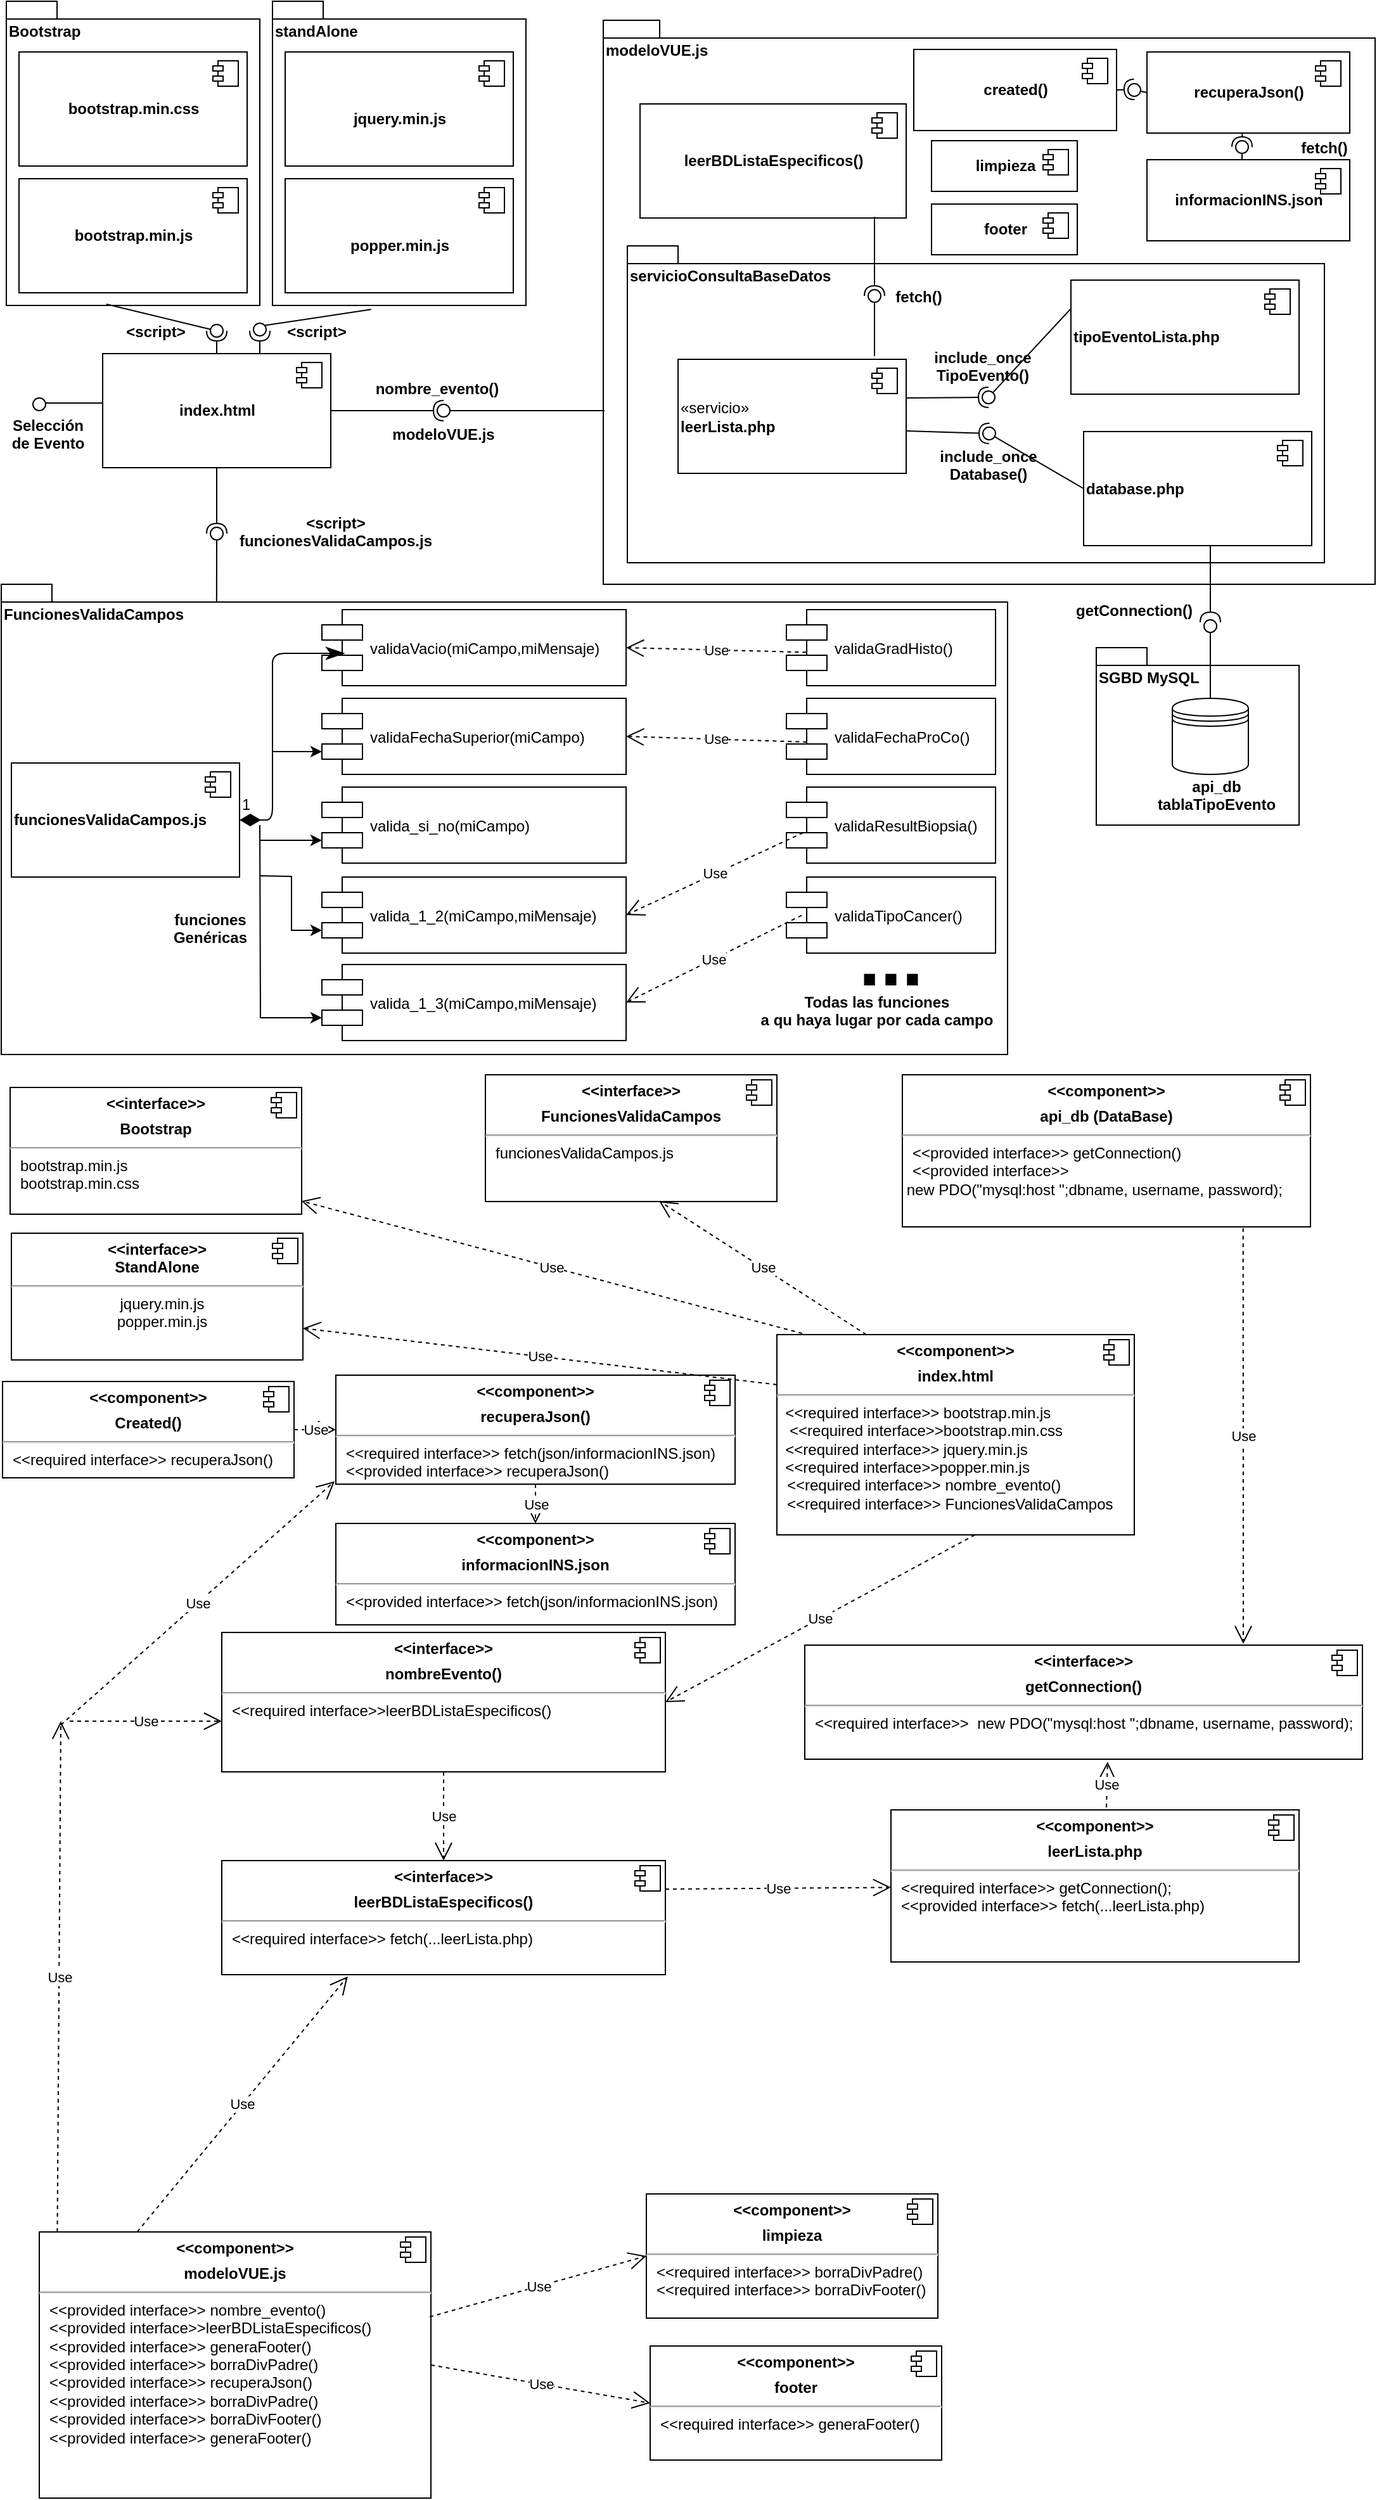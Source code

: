 <mxfile version="12.2.6" type="device" pages="1"><diagram id="mhaf858tcxB9i7KK4o-q" name="Page-1"><mxGraphModel dx="1408" dy="777" grid="1" gridSize="10" guides="1" tooltips="1" connect="1" arrows="1" fold="1" page="1" pageScale="1" pageWidth="1100" pageHeight="850" math="0" shadow="0"><root><mxCell id="0"/><mxCell id="1" parent="0"/><mxCell id="deGXOVk6ezpgi7bhGHs8-96" value="SGBD MySQL" style="shape=folder;fontStyle=1;spacingTop=10;tabWidth=40;tabHeight=14;tabPosition=left;html=1;align=left;verticalAlign=top;" parent="1" vertex="1"><mxGeometry x="870" y="520" width="160" height="140" as="geometry"/></mxCell><mxCell id="deGXOVk6ezpgi7bhGHs8-31" value="Bootstrap" style="shape=folder;fontStyle=1;spacingTop=10;tabWidth=40;tabHeight=14;tabPosition=left;html=1;align=left;verticalAlign=top;" parent="1" vertex="1"><mxGeometry x="10" y="10" width="200" height="240" as="geometry"/></mxCell><mxCell id="deGXOVk6ezpgi7bhGHs8-1" value="&lt;b&gt;index.html&lt;/b&gt;" style="html=1;" parent="1" vertex="1"><mxGeometry x="86" y="288" width="180" height="90" as="geometry"/></mxCell><mxCell id="deGXOVk6ezpgi7bhGHs8-2" value="" style="shape=component;jettyWidth=8;jettyHeight=4;" parent="deGXOVk6ezpgi7bhGHs8-1" vertex="1"><mxGeometry x="1" width="20" height="20" relative="1" as="geometry"><mxPoint x="-27" y="7" as="offset"/></mxGeometry></mxCell><mxCell id="deGXOVk6ezpgi7bhGHs8-23" value="" style="rounded=0;orthogonalLoop=1;jettySize=auto;html=1;endArrow=none;endFill=0;exitX=0;exitY=0.433;exitDx=0;exitDy=0;exitPerimeter=0;" parent="1" source="deGXOVk6ezpgi7bhGHs8-1" edge="1"><mxGeometry relative="1" as="geometry"><mxPoint x="90" y="403" as="sourcePoint"/><mxPoint x="40" y="327" as="targetPoint"/></mxGeometry></mxCell><mxCell id="deGXOVk6ezpgi7bhGHs8-25" value="" style="ellipse;whiteSpace=wrap;html=1;fontFamily=Helvetica;fontSize=12;fontColor=#000000;align=center;strokeColor=#000000;fillColor=#ffffff;points=[];aspect=fixed;resizable=0;" parent="1" vertex="1"><mxGeometry x="31" y="323" width="10" height="10" as="geometry"/></mxCell><mxCell id="deGXOVk6ezpgi7bhGHs8-26" value="Selección &#xA;de Evento" style="text;align=center;fontStyle=1;verticalAlign=middle;spacingLeft=3;spacingRight=3;strokeColor=none;rotatable=0;points=[[0,0.5],[1,0.5]];portConstraint=eastwest;" parent="1" vertex="1"><mxGeometry x="10" y="338" width="66" height="26" as="geometry"/></mxCell><mxCell id="deGXOVk6ezpgi7bhGHs8-27" value="&lt;b&gt;bootstrap.min.css&lt;/b&gt;" style="html=1;" parent="1" vertex="1"><mxGeometry x="20" y="50" width="180" height="90" as="geometry"/></mxCell><mxCell id="deGXOVk6ezpgi7bhGHs8-28" value="" style="shape=component;jettyWidth=8;jettyHeight=4;" parent="deGXOVk6ezpgi7bhGHs8-27" vertex="1"><mxGeometry x="1" width="20" height="20" relative="1" as="geometry"><mxPoint x="-27" y="7" as="offset"/></mxGeometry></mxCell><mxCell id="deGXOVk6ezpgi7bhGHs8-34" value="&lt;b&gt;bootstrap.min.js&lt;/b&gt;" style="html=1;" parent="1" vertex="1"><mxGeometry x="20" y="150" width="180" height="90" as="geometry"/></mxCell><mxCell id="deGXOVk6ezpgi7bhGHs8-35" value="" style="shape=component;jettyWidth=8;jettyHeight=4;" parent="deGXOVk6ezpgi7bhGHs8-34" vertex="1"><mxGeometry x="1" width="20" height="20" relative="1" as="geometry"><mxPoint x="-27" y="7" as="offset"/></mxGeometry></mxCell><mxCell id="deGXOVk6ezpgi7bhGHs8-43" value="" style="rounded=0;orthogonalLoop=1;jettySize=auto;html=1;endArrow=none;endFill=0;exitX=0.395;exitY=0.996;exitDx=0;exitDy=0;exitPerimeter=0;" parent="1" source="deGXOVk6ezpgi7bhGHs8-31" target="deGXOVk6ezpgi7bhGHs8-45" edge="1"><mxGeometry relative="1" as="geometry"><mxPoint y="405" as="sourcePoint"/></mxGeometry></mxCell><mxCell id="deGXOVk6ezpgi7bhGHs8-44" value="" style="rounded=0;orthogonalLoop=1;jettySize=auto;html=1;endArrow=halfCircle;endFill=0;entryX=0.5;entryY=0.5;entryDx=0;entryDy=0;endSize=6;strokeWidth=1;exitX=0.5;exitY=0;exitDx=0;exitDy=0;" parent="1" source="deGXOVk6ezpgi7bhGHs8-1" target="deGXOVk6ezpgi7bhGHs8-45" edge="1"><mxGeometry relative="1" as="geometry"><mxPoint x="40" y="405" as="sourcePoint"/></mxGeometry></mxCell><mxCell id="deGXOVk6ezpgi7bhGHs8-45" value="" style="ellipse;whiteSpace=wrap;html=1;fontFamily=Helvetica;fontSize=12;fontColor=#000000;align=center;strokeColor=#000000;fillColor=#ffffff;points=[];aspect=fixed;resizable=0;direction=south;" parent="1" vertex="1"><mxGeometry x="171" y="265" width="10" height="10" as="geometry"/></mxCell><mxCell id="deGXOVk6ezpgi7bhGHs8-47" value="&lt;script&gt;" style="text;align=center;fontStyle=1;verticalAlign=middle;spacingLeft=3;spacingRight=3;strokeColor=none;rotatable=0;points=[[0,0.5],[1,0.5]];portConstraint=eastwest;" parent="1" vertex="1"><mxGeometry x="96" y="257" width="64" height="26" as="geometry"/></mxCell><mxCell id="deGXOVk6ezpgi7bhGHs8-48" value="modeloVUE.js" style="shape=folder;fontStyle=1;spacingTop=10;tabWidth=40;tabHeight=14;tabPosition=left;html=1;align=left;verticalAlign=top;" parent="1" vertex="1"><mxGeometry x="481" y="25" width="609" height="445" as="geometry"/></mxCell><mxCell id="deGXOVk6ezpgi7bhGHs8-52" value="" style="rounded=0;orthogonalLoop=1;jettySize=auto;html=1;endArrow=none;endFill=0;" parent="1" target="deGXOVk6ezpgi7bhGHs8-54" edge="1"><mxGeometry relative="1" as="geometry"><mxPoint x="482" y="333" as="sourcePoint"/></mxGeometry></mxCell><mxCell id="deGXOVk6ezpgi7bhGHs8-53" value="" style="rounded=0;orthogonalLoop=1;jettySize=auto;html=1;endArrow=halfCircle;endFill=0;entryX=0.5;entryY=0.5;entryDx=0;entryDy=0;endSize=6;strokeWidth=1;exitX=1;exitY=0.5;exitDx=0;exitDy=0;" parent="1" source="deGXOVk6ezpgi7bhGHs8-1" target="deGXOVk6ezpgi7bhGHs8-54" edge="1"><mxGeometry relative="1" as="geometry"><mxPoint x="480" y="333" as="sourcePoint"/></mxGeometry></mxCell><mxCell id="deGXOVk6ezpgi7bhGHs8-54" value="" style="ellipse;whiteSpace=wrap;html=1;fontFamily=Helvetica;fontSize=12;fontColor=#000000;align=center;strokeColor=#000000;fillColor=#ffffff;points=[];aspect=fixed;resizable=0;" parent="1" vertex="1"><mxGeometry x="350" y="328" width="10" height="10" as="geometry"/></mxCell><mxCell id="deGXOVk6ezpgi7bhGHs8-56" value="modeloVUE.js" style="text;align=center;fontStyle=1;verticalAlign=middle;spacingLeft=3;spacingRight=3;strokeColor=none;rotatable=0;points=[[0,0.5],[1,0.5]];portConstraint=eastwest;" parent="1" vertex="1"><mxGeometry x="315" y="338" width="80" height="26" as="geometry"/></mxCell><mxCell id="deGXOVk6ezpgi7bhGHs8-57" value="&lt;b&gt;leerBDListaEspecificos()&lt;/b&gt;" style="html=1;" parent="1" vertex="1"><mxGeometry x="510" y="91" width="210" height="90" as="geometry"/></mxCell><mxCell id="deGXOVk6ezpgi7bhGHs8-58" value="" style="shape=component;jettyWidth=8;jettyHeight=4;" parent="deGXOVk6ezpgi7bhGHs8-57" vertex="1"><mxGeometry x="1" width="20" height="20" relative="1" as="geometry"><mxPoint x="-27" y="7" as="offset"/></mxGeometry></mxCell><mxCell id="deGXOVk6ezpgi7bhGHs8-63" value="" style="shape=datastore;whiteSpace=wrap;html=1;align=left;" parent="1" vertex="1"><mxGeometry x="930" y="560" width="60" height="60" as="geometry"/></mxCell><mxCell id="deGXOVk6ezpgi7bhGHs8-64" value="api_db&#xA;tablaTipoEvento&#xA;" style="text;align=center;fontStyle=1;verticalAlign=middle;spacingLeft=3;spacingRight=3;strokeColor=none;rotatable=0;points=[[0,0.5],[1,0.5]];portConstraint=eastwest;" parent="1" vertex="1"><mxGeometry x="925" y="630" width="80" height="26" as="geometry"/></mxCell><mxCell id="deGXOVk6ezpgi7bhGHs8-65" value="servicioConsultaBaseDatos" style="shape=folder;fontStyle=1;spacingTop=10;tabWidth=40;tabHeight=14;tabPosition=left;html=1;align=left;verticalAlign=top;" parent="1" vertex="1"><mxGeometry x="500" y="203" width="550" height="250" as="geometry"/></mxCell><mxCell id="deGXOVk6ezpgi7bhGHs8-61" value="«servicio»&lt;br&gt;&lt;b&gt;leerLista.php&lt;/b&gt;" style="html=1;align=left;" parent="1" vertex="1"><mxGeometry x="540" y="292.5" width="180" height="90" as="geometry"/></mxCell><mxCell id="deGXOVk6ezpgi7bhGHs8-62" value="" style="shape=component;jettyWidth=8;jettyHeight=4;" parent="deGXOVk6ezpgi7bhGHs8-61" vertex="1"><mxGeometry x="1" width="20" height="20" relative="1" as="geometry"><mxPoint x="-27" y="7" as="offset"/></mxGeometry></mxCell><mxCell id="deGXOVk6ezpgi7bhGHs8-66" value="&lt;b&gt;database.php&lt;/b&gt;" style="html=1;align=left;" parent="1" vertex="1"><mxGeometry x="860" y="349.5" width="180" height="90" as="geometry"/></mxCell><mxCell id="deGXOVk6ezpgi7bhGHs8-67" value="" style="shape=component;jettyWidth=8;jettyHeight=4;" parent="deGXOVk6ezpgi7bhGHs8-66" vertex="1"><mxGeometry x="1" width="20" height="20" relative="1" as="geometry"><mxPoint x="-27" y="7" as="offset"/></mxGeometry></mxCell><mxCell id="deGXOVk6ezpgi7bhGHs8-68" value="" style="rounded=0;orthogonalLoop=1;jettySize=auto;html=1;endArrow=none;endFill=0;exitX=0.5;exitY=0;exitDx=0;exitDy=0;" parent="1" source="deGXOVk6ezpgi7bhGHs8-63" target="deGXOVk6ezpgi7bhGHs8-70" edge="1"><mxGeometry relative="1" as="geometry"><mxPoint x="960" y="535" as="sourcePoint"/></mxGeometry></mxCell><mxCell id="deGXOVk6ezpgi7bhGHs8-69" value="" style="rounded=0;orthogonalLoop=1;jettySize=auto;html=1;endArrow=halfCircle;endFill=0;endSize=6;strokeWidth=1;entryX=0.5;entryY=0.2;entryDx=0;entryDy=0;entryPerimeter=0;" parent="1" target="deGXOVk6ezpgi7bhGHs8-70" edge="1"><mxGeometry relative="1" as="geometry"><mxPoint x="960" y="440" as="sourcePoint"/><mxPoint x="960" y="490" as="targetPoint"/></mxGeometry></mxCell><mxCell id="deGXOVk6ezpgi7bhGHs8-70" value="" style="ellipse;whiteSpace=wrap;html=1;fontFamily=Helvetica;fontSize=12;fontColor=#000000;align=center;strokeColor=#000000;fillColor=#ffffff;points=[];aspect=fixed;resizable=0;" parent="1" vertex="1"><mxGeometry x="955" y="498" width="10" height="10" as="geometry"/></mxCell><mxCell id="deGXOVk6ezpgi7bhGHs8-75" value="getConnection()" style="text;align=center;fontStyle=1;verticalAlign=middle;spacingLeft=3;spacingRight=3;strokeColor=none;rotatable=0;points=[[0,0.5],[1,0.5]];portConstraint=eastwest;" parent="1" vertex="1"><mxGeometry x="860" y="477" width="80" height="26" as="geometry"/></mxCell><mxCell id="deGXOVk6ezpgi7bhGHs8-76" value="&lt;b&gt;tipoEventoLista.php&lt;/b&gt;" style="html=1;align=left;" parent="1" vertex="1"><mxGeometry x="850" y="230" width="180" height="90" as="geometry"/></mxCell><mxCell id="deGXOVk6ezpgi7bhGHs8-77" value="" style="shape=component;jettyWidth=8;jettyHeight=4;" parent="deGXOVk6ezpgi7bhGHs8-76" vertex="1"><mxGeometry x="1" width="20" height="20" relative="1" as="geometry"><mxPoint x="-27" y="7" as="offset"/></mxGeometry></mxCell><mxCell id="deGXOVk6ezpgi7bhGHs8-78" value="" style="rounded=0;orthogonalLoop=1;jettySize=auto;html=1;endArrow=none;endFill=0;exitX=0;exitY=0.5;exitDx=0;exitDy=0;" parent="1" source="deGXOVk6ezpgi7bhGHs8-66" target="deGXOVk6ezpgi7bhGHs8-80" edge="1"><mxGeometry relative="1" as="geometry"><mxPoint x="30" y="605" as="sourcePoint"/><mxPoint x="280" y="580" as="targetPoint"/></mxGeometry></mxCell><mxCell id="deGXOVk6ezpgi7bhGHs8-79" value="" style="rounded=0;orthogonalLoop=1;jettySize=auto;html=1;endArrow=halfCircle;endFill=0;entryX=0.5;entryY=0.5;entryDx=0;entryDy=0;endSize=6;strokeWidth=1;exitX=1;exitY=0.628;exitDx=0;exitDy=0;exitPerimeter=0;" parent="1" source="deGXOVk6ezpgi7bhGHs8-61" target="deGXOVk6ezpgi7bhGHs8-80" edge="1"><mxGeometry relative="1" as="geometry"><mxPoint x="70" y="605" as="sourcePoint"/></mxGeometry></mxCell><mxCell id="deGXOVk6ezpgi7bhGHs8-80" value="" style="ellipse;whiteSpace=wrap;html=1;fontFamily=Helvetica;fontSize=12;fontColor=#000000;align=center;strokeColor=#000000;fillColor=#ffffff;points=[];aspect=fixed;resizable=0;" parent="1" vertex="1"><mxGeometry x="780.5" y="346" width="10" height="10" as="geometry"/></mxCell><mxCell id="deGXOVk6ezpgi7bhGHs8-81" value="include_once&#xA;Database()&#xA;" style="text;align=center;fontStyle=1;verticalAlign=middle;spacingLeft=3;spacingRight=3;strokeColor=none;rotatable=0;points=[[0,0.5],[1,0.5]];portConstraint=eastwest;" parent="1" vertex="1"><mxGeometry x="745" y="369.5" width="80" height="26" as="geometry"/></mxCell><mxCell id="deGXOVk6ezpgi7bhGHs8-83" value="" style="rounded=0;orthogonalLoop=1;jettySize=auto;html=1;endArrow=none;endFill=0;exitX=0;exitY=0.25;exitDx=0;exitDy=0;" parent="1" source="deGXOVk6ezpgi7bhGHs8-76" target="deGXOVk6ezpgi7bhGHs8-85" edge="1"><mxGeometry relative="1" as="geometry"><mxPoint x="30" y="605" as="sourcePoint"/></mxGeometry></mxCell><mxCell id="deGXOVk6ezpgi7bhGHs8-84" value="" style="rounded=0;orthogonalLoop=1;jettySize=auto;html=1;endArrow=halfCircle;endFill=0;entryX=0.5;entryY=0.5;entryDx=0;entryDy=0;endSize=6;strokeWidth=1;" parent="1" target="deGXOVk6ezpgi7bhGHs8-85" edge="1"><mxGeometry relative="1" as="geometry"><mxPoint x="720" y="323" as="sourcePoint"/></mxGeometry></mxCell><mxCell id="deGXOVk6ezpgi7bhGHs8-85" value="" style="ellipse;whiteSpace=wrap;html=1;fontFamily=Helvetica;fontSize=12;fontColor=#000000;align=center;strokeColor=#000000;fillColor=#ffffff;points=[];aspect=fixed;resizable=0;" parent="1" vertex="1"><mxGeometry x="780" y="317.5" width="10" height="10" as="geometry"/></mxCell><mxCell id="deGXOVk6ezpgi7bhGHs8-86" value="include_once&#xA;TipoEvento()&#xA;" style="text;align=center;fontStyle=1;verticalAlign=middle;spacingLeft=3;spacingRight=3;strokeColor=none;rotatable=0;points=[[0,0.5],[1,0.5]];portConstraint=eastwest;" parent="1" vertex="1"><mxGeometry x="740.5" y="291.5" width="80" height="26" as="geometry"/></mxCell><mxCell id="deGXOVk6ezpgi7bhGHs8-87" value="" style="rounded=0;orthogonalLoop=1;jettySize=auto;html=1;endArrow=none;endFill=0;" parent="1" target="deGXOVk6ezpgi7bhGHs8-89" edge="1"><mxGeometry relative="1" as="geometry"><mxPoint x="695" y="290" as="sourcePoint"/></mxGeometry></mxCell><mxCell id="deGXOVk6ezpgi7bhGHs8-88" value="" style="rounded=0;orthogonalLoop=1;jettySize=auto;html=1;endArrow=halfCircle;endFill=0;entryX=0.5;entryY=0.5;entryDx=0;entryDy=0;endSize=6;strokeWidth=1;" parent="1" target="deGXOVk6ezpgi7bhGHs8-89" edge="1"><mxGeometry relative="1" as="geometry"><mxPoint x="695" y="180" as="sourcePoint"/></mxGeometry></mxCell><mxCell id="deGXOVk6ezpgi7bhGHs8-89" value="" style="ellipse;whiteSpace=wrap;html=1;fontFamily=Helvetica;fontSize=12;fontColor=#000000;align=center;strokeColor=#000000;fillColor=#ffffff;points=[];aspect=fixed;resizable=0;" parent="1" vertex="1"><mxGeometry x="690" y="237.5" width="10" height="10" as="geometry"/></mxCell><mxCell id="deGXOVk6ezpgi7bhGHs8-94" value="fetch()" style="text;align=center;fontStyle=1;verticalAlign=middle;spacingLeft=3;spacingRight=3;strokeColor=none;rotatable=0;points=[[0,0.5],[1,0.5]];portConstraint=eastwest;" parent="1" vertex="1"><mxGeometry x="690" y="229.5" width="80" height="26" as="geometry"/></mxCell><mxCell id="deGXOVk6ezpgi7bhGHs8-95" value="FuncionesValidaCampos" style="shape=folder;fontStyle=1;spacingTop=10;tabWidth=40;tabHeight=14;tabPosition=left;html=1;align=left;verticalAlign=top;" parent="1" vertex="1"><mxGeometry x="6" y="470" width="794" height="371" as="geometry"/></mxCell><mxCell id="deGXOVk6ezpgi7bhGHs8-102" value="&lt;b&gt;funcionesValidaCampos.js&lt;/b&gt;" style="html=1;align=left;" parent="1" vertex="1"><mxGeometry x="14" y="611" width="180" height="90" as="geometry"/></mxCell><mxCell id="deGXOVk6ezpgi7bhGHs8-103" value="" style="shape=component;jettyWidth=8;jettyHeight=4;" parent="deGXOVk6ezpgi7bhGHs8-102" vertex="1"><mxGeometry x="1" width="20" height="20" relative="1" as="geometry"><mxPoint x="-27" y="7" as="offset"/></mxGeometry></mxCell><mxCell id="deGXOVk6ezpgi7bhGHs8-107" value="validaVacio(miCampo,miMensaje)" style="shape=component;align=left;spacingLeft=36;" parent="1" vertex="1"><mxGeometry x="259" y="490" width="240" height="60" as="geometry"/></mxCell><mxCell id="deGXOVk6ezpgi7bhGHs8-156" style="edgeStyle=orthogonalEdgeStyle;rounded=0;orthogonalLoop=1;jettySize=auto;html=1;exitX=0;exitY=0.7;exitDx=0;exitDy=0;startArrow=classic;startFill=1;endArrow=none;endFill=0;fontSize=12;" parent="1" source="deGXOVk6ezpgi7bhGHs8-108" edge="1"><mxGeometry relative="1" as="geometry"><mxPoint x="220.333" y="602" as="targetPoint"/></mxGeometry></mxCell><mxCell id="deGXOVk6ezpgi7bhGHs8-108" value="validaFechaSuperior(miCampo)" style="shape=component;align=left;spacingLeft=36;" parent="1" vertex="1"><mxGeometry x="259" y="560" width="240" height="60" as="geometry"/></mxCell><mxCell id="deGXOVk6ezpgi7bhGHs8-155" style="edgeStyle=orthogonalEdgeStyle;rounded=0;orthogonalLoop=1;jettySize=auto;html=1;exitX=0;exitY=0.7;exitDx=0;exitDy=0;startArrow=classic;startFill=1;endArrow=none;endFill=0;fontSize=12;" parent="1" source="deGXOVk6ezpgi7bhGHs8-109" edge="1"><mxGeometry relative="1" as="geometry"><mxPoint x="210" y="672" as="targetPoint"/></mxGeometry></mxCell><mxCell id="deGXOVk6ezpgi7bhGHs8-109" value="valida_si_no(miCampo)" style="shape=component;align=left;spacingLeft=36;" parent="1" vertex="1"><mxGeometry x="259" y="630" width="240" height="60" as="geometry"/></mxCell><mxCell id="deGXOVk6ezpgi7bhGHs8-154" style="edgeStyle=orthogonalEdgeStyle;rounded=0;orthogonalLoop=1;jettySize=auto;html=1;exitX=0;exitY=0.7;exitDx=0;exitDy=0;endArrow=none;endFill=0;fontSize=12;startArrow=classic;startFill=1;" parent="1" source="deGXOVk6ezpgi7bhGHs8-110" edge="1"><mxGeometry relative="1" as="geometry"><mxPoint x="210" y="700" as="targetPoint"/></mxGeometry></mxCell><mxCell id="deGXOVk6ezpgi7bhGHs8-110" value="valida_1_2(miCampo,miMensaje)" style="shape=component;align=left;spacingLeft=36;" parent="1" vertex="1"><mxGeometry x="259" y="701" width="240" height="60" as="geometry"/></mxCell><mxCell id="deGXOVk6ezpgi7bhGHs8-153" style="edgeStyle=orthogonalEdgeStyle;rounded=0;orthogonalLoop=1;jettySize=auto;html=1;exitX=0;exitY=0.7;exitDx=0;exitDy=0;endArrow=none;endFill=0;fontSize=12;startArrow=classic;startFill=1;" parent="1" source="deGXOVk6ezpgi7bhGHs8-111" edge="1"><mxGeometry relative="1" as="geometry"><mxPoint x="210" y="660" as="targetPoint"/></mxGeometry></mxCell><mxCell id="deGXOVk6ezpgi7bhGHs8-111" value="valida_1_3(miCampo,miMensaje)" style="shape=component;align=left;spacingLeft=36;" parent="1" vertex="1"><mxGeometry x="259" y="770" width="240" height="60" as="geometry"/></mxCell><mxCell id="deGXOVk6ezpgi7bhGHs8-113" value="" style="rounded=0;orthogonalLoop=1;jettySize=auto;html=1;endArrow=none;endFill=0;exitX=0.214;exitY=0.039;exitDx=0;exitDy=0;exitPerimeter=0;" parent="1" source="deGXOVk6ezpgi7bhGHs8-95" target="deGXOVk6ezpgi7bhGHs8-115" edge="1"><mxGeometry relative="1" as="geometry"><mxPoint x="176" y="482" as="sourcePoint"/></mxGeometry></mxCell><mxCell id="deGXOVk6ezpgi7bhGHs8-114" value="" style="rounded=0;orthogonalLoop=1;jettySize=auto;html=1;endArrow=halfCircle;endFill=0;entryX=0.5;entryY=0.5;entryDx=0;entryDy=0;endSize=6;strokeWidth=1;exitX=0.5;exitY=1;exitDx=0;exitDy=0;" parent="1" source="deGXOVk6ezpgi7bhGHs8-1" target="deGXOVk6ezpgi7bhGHs8-115" edge="1"><mxGeometry relative="1" as="geometry"><mxPoint x="50" y="865" as="sourcePoint"/></mxGeometry></mxCell><mxCell id="deGXOVk6ezpgi7bhGHs8-115" value="" style="ellipse;whiteSpace=wrap;html=1;fontFamily=Helvetica;fontSize=12;fontColor=#000000;align=center;strokeColor=#000000;fillColor=#ffffff;points=[];aspect=fixed;resizable=0;" parent="1" vertex="1"><mxGeometry x="171" y="425" width="10" height="10" as="geometry"/></mxCell><mxCell id="deGXOVk6ezpgi7bhGHs8-116" value="&lt;script&gt;&#xA;funcionesValidaCampos.js&#xA;" style="text;align=center;fontStyle=1;verticalAlign=middle;spacingLeft=3;spacingRight=3;strokeColor=none;rotatable=0;points=[[0,0.5],[1,0.5]];portConstraint=eastwest;" parent="1" vertex="1"><mxGeometry x="230" y="422" width="80" height="26" as="geometry"/></mxCell><mxCell id="deGXOVk6ezpgi7bhGHs8-123" value="validaTipoCancer()" style="shape=component;align=left;spacingLeft=36;" parent="1" vertex="1"><mxGeometry x="625.5" y="701" width="165" height="60" as="geometry"/></mxCell><mxCell id="deGXOVk6ezpgi7bhGHs8-124" value="validaFechaProCo()" style="shape=component;align=left;spacingLeft=36;" parent="1" vertex="1"><mxGeometry x="625.5" y="560" width="165" height="60" as="geometry"/></mxCell><mxCell id="deGXOVk6ezpgi7bhGHs8-126" value="validaResultBiopsia()" style="shape=component;align=left;spacingLeft=36;" parent="1" vertex="1"><mxGeometry x="625.5" y="630" width="165" height="60" as="geometry"/></mxCell><mxCell id="deGXOVk6ezpgi7bhGHs8-129" value="..." style="text;align=center;fontStyle=1;verticalAlign=middle;spacingLeft=3;spacingRight=3;strokeColor=none;rotatable=0;points=[[0,0.5],[1,0.5]];portConstraint=eastwest;fontSize=61;" parent="1" vertex="1"><mxGeometry x="668" y="744" width="80" height="26" as="geometry"/></mxCell><mxCell id="deGXOVk6ezpgi7bhGHs8-136" value="Use" style="endArrow=open;endSize=12;dashed=1;html=1;entryX=1;entryY=0.5;entryDx=0;entryDy=0;exitX=0.08;exitY=0.6;exitDx=0;exitDy=0;exitPerimeter=0;" parent="1" source="deGXOVk6ezpgi7bhGHs8-126" target="deGXOVk6ezpgi7bhGHs8-110" edge="1"><mxGeometry width="160" relative="1" as="geometry"><mxPoint x="641" y="750" as="sourcePoint"/><mxPoint x="510" y="742" as="targetPoint"/></mxGeometry></mxCell><mxCell id="deGXOVk6ezpgi7bhGHs8-139" value="Use" style="endArrow=open;endSize=12;dashed=1;html=1;entryX=1;entryY=0.5;entryDx=0;entryDy=0;exitX=0.073;exitY=0.503;exitDx=0;exitDy=0;exitPerimeter=0;" parent="1" source="deGXOVk6ezpgi7bhGHs8-123" target="deGXOVk6ezpgi7bhGHs8-111" edge="1"><mxGeometry width="160" relative="1" as="geometry"><mxPoint x="648.2" y="641.5" as="sourcePoint"/><mxPoint x="509" y="741" as="targetPoint"/></mxGeometry></mxCell><mxCell id="deGXOVk6ezpgi7bhGHs8-140" value="Use" style="endArrow=open;endSize=12;dashed=1;html=1;entryX=1;entryY=0.5;entryDx=0;entryDy=0;exitX=0.098;exitY=0.575;exitDx=0;exitDy=0;exitPerimeter=0;" parent="1" source="deGXOVk6ezpgi7bhGHs8-124" target="deGXOVk6ezpgi7bhGHs8-108" edge="1"><mxGeometry width="160" relative="1" as="geometry"><mxPoint x="648.2" y="641.5" as="sourcePoint"/><mxPoint x="509" y="741" as="targetPoint"/></mxGeometry></mxCell><mxCell id="deGXOVk6ezpgi7bhGHs8-141" value="validaGradHisto()" style="shape=component;align=left;spacingLeft=36;" parent="1" vertex="1"><mxGeometry x="625.5" y="490" width="165" height="60" as="geometry"/></mxCell><mxCell id="deGXOVk6ezpgi7bhGHs8-142" value="Use" style="endArrow=open;endSize=12;dashed=1;html=1;entryX=1;entryY=0.5;entryDx=0;entryDy=0;exitX=0.095;exitY=0.561;exitDx=0;exitDy=0;exitPerimeter=0;" parent="1" source="deGXOVk6ezpgi7bhGHs8-141" target="deGXOVk6ezpgi7bhGHs8-107" edge="1"><mxGeometry width="160" relative="1" as="geometry"><mxPoint x="651.67" y="604.5" as="sourcePoint"/><mxPoint x="509" y="600" as="targetPoint"/></mxGeometry></mxCell><mxCell id="deGXOVk6ezpgi7bhGHs8-146" value="1" style="endArrow=classicThin;html=1;endSize=12;startArrow=diamondThin;startSize=14;startFill=1;edgeStyle=orthogonalEdgeStyle;align=left;verticalAlign=bottom;fontSize=12;exitX=1;exitY=0.5;exitDx=0;exitDy=0;entryX=0.075;entryY=0.575;entryDx=0;entryDy=0;entryPerimeter=0;endFill=1;" parent="1" source="deGXOVk6ezpgi7bhGHs8-102" target="deGXOVk6ezpgi7bhGHs8-107" edge="1"><mxGeometry x="-1" y="3" relative="1" as="geometry"><mxPoint x="10" y="860" as="sourcePoint"/><mxPoint x="170" y="860" as="targetPoint"/><Array as="points"><mxPoint x="220" y="656"/><mxPoint x="220" y="550"/><mxPoint x="220" y="525"/></Array></mxGeometry></mxCell><mxCell id="deGXOVk6ezpgi7bhGHs8-157" value="Todas las funciones&#xA;a qu haya lugar por cada campo&#xA;" style="text;align=center;fontStyle=1;verticalAlign=middle;spacingLeft=3;spacingRight=3;strokeColor=none;rotatable=0;points=[[0,0.5],[1,0.5]];portConstraint=eastwest;" parent="1" vertex="1"><mxGeometry x="664" y="800" width="66" height="26" as="geometry"/></mxCell><mxCell id="deGXOVk6ezpgi7bhGHs8-158" value="funciones&#xA;Genéricas&#xA;" style="text;align=center;fontStyle=1;verticalAlign=middle;spacingLeft=3;spacingRight=3;strokeColor=none;rotatable=0;points=[[0,0.5],[1,0.5]];portConstraint=eastwest;" parent="1" vertex="1"><mxGeometry x="138" y="735" width="66" height="26" as="geometry"/></mxCell><mxCell id="rOZejIH6VALn7ZDr6y03-2" value="&lt;p style=&quot;margin: 0px ; margin-top: 6px ; text-align: center&quot;&gt;&lt;b&gt;&amp;lt;&amp;lt;component&amp;gt;&amp;gt;&lt;/b&gt;&lt;/p&gt;&lt;p style=&quot;margin: 0px ; margin-top: 6px ; text-align: center&quot;&gt;&lt;b&gt;index.html&lt;/b&gt;&lt;/p&gt;&lt;hr&gt;&lt;div&gt;&amp;nbsp; &amp;lt;&amp;lt;required interface&amp;gt;&amp;gt; bootstrap.min.js&lt;/div&gt;&lt;div&gt;&amp;nbsp;&amp;nbsp; &amp;lt;&amp;lt;required interface&amp;gt;&amp;gt;bootstrap.min.css&lt;br&gt;&lt;/div&gt;&lt;div&gt;&amp;nbsp; &amp;lt;&amp;lt;required interface&amp;gt;&amp;gt; jquery.min.js&lt;/div&gt;&lt;div&gt;&amp;nbsp; &amp;lt;&amp;lt;required interface&amp;gt;&amp;gt;popper.min.js&lt;br&gt;&lt;/div&gt;&lt;p style=&quot;margin: 0px ; margin-left: 8px&quot;&gt;&amp;lt;&amp;lt;required interface&amp;gt;&amp;gt; nombre_evento()&lt;/p&gt;&lt;p style=&quot;margin: 0px ; margin-left: 8px&quot;&gt;&amp;lt;&amp;lt;required interface&amp;gt;&amp;gt; FuncionesValidaCampos&lt;/p&gt;" style="align=left;overflow=fill;html=1;" parent="1" vertex="1"><mxGeometry x="618" y="1062" width="282" height="158" as="geometry"/></mxCell><mxCell id="rOZejIH6VALn7ZDr6y03-3" value="" style="shape=component;jettyWidth=8;jettyHeight=4;" parent="rOZejIH6VALn7ZDr6y03-2" vertex="1"><mxGeometry x="1" width="20" height="20" relative="1" as="geometry"><mxPoint x="-24" y="4" as="offset"/></mxGeometry></mxCell><mxCell id="rOZejIH6VALn7ZDr6y03-4" value="&lt;p style=&quot;margin: 0px ; margin-top: 6px ; text-align: center&quot;&gt;&lt;b&gt;&amp;lt;&amp;lt;interface&amp;gt;&amp;gt;&lt;/b&gt;&lt;/p&gt;&lt;p style=&quot;margin: 0px ; margin-top: 6px ; text-align: center&quot;&gt;&lt;b&gt;Bootstrap&lt;/b&gt;&lt;br&gt;&lt;/p&gt;&lt;hr&gt;&lt;p style=&quot;margin: 0px ; margin-left: 8px&quot;&gt;bootstrap.min.js&lt;br&gt;&lt;/p&gt;&lt;p style=&quot;margin: 0px ; margin-left: 8px&quot;&gt;bootstrap.min.css&lt;br&gt;&lt;/p&gt;" style="align=left;overflow=fill;html=1;" parent="1" vertex="1"><mxGeometry x="13" y="867" width="230" height="100" as="geometry"/></mxCell><mxCell id="rOZejIH6VALn7ZDr6y03-5" value="" style="shape=component;jettyWidth=8;jettyHeight=4;" parent="rOZejIH6VALn7ZDr6y03-4" vertex="1"><mxGeometry x="1" width="20" height="20" relative="1" as="geometry"><mxPoint x="-24" y="4" as="offset"/></mxGeometry></mxCell><mxCell id="rOZejIH6VALn7ZDr6y03-6" value="Use" style="endArrow=open;endSize=12;dashed=1;html=1;exitX=0.071;exitY=-0.006;exitDx=0;exitDy=0;entryX=0.999;entryY=0.896;entryDx=0;entryDy=0;entryPerimeter=0;exitPerimeter=0;" parent="1" source="rOZejIH6VALn7ZDr6y03-2" target="rOZejIH6VALn7ZDr6y03-4" edge="1"><mxGeometry width="160" relative="1" as="geometry"><mxPoint x="10" y="1197" as="sourcePoint"/><mxPoint x="550" y="950" as="targetPoint"/></mxGeometry></mxCell><mxCell id="rOZejIH6VALn7ZDr6y03-7" value="&lt;p style=&quot;margin: 0px ; margin-top: 6px ; text-align: center&quot;&gt;&lt;b&gt;&amp;lt;&amp;lt;interface&amp;gt;&amp;gt;&lt;/b&gt;&lt;/p&gt;&lt;p style=&quot;margin: 0px ; margin-top: 6px ; text-align: center&quot;&gt;&lt;b&gt;nombreEvento()&lt;/b&gt;&lt;/p&gt;&lt;hr&gt;&lt;p style=&quot;margin: 0px ; margin-left: 8px&quot;&gt;&amp;lt;&amp;lt;required interface&amp;gt;&amp;gt;leerBDListaEspecificos()&lt;br&gt;&lt;/p&gt;" style="align=left;overflow=fill;html=1;" parent="1" vertex="1"><mxGeometry x="180" y="1297" width="350" height="110" as="geometry"/></mxCell><mxCell id="rOZejIH6VALn7ZDr6y03-8" value="" style="shape=component;jettyWidth=8;jettyHeight=4;" parent="rOZejIH6VALn7ZDr6y03-7" vertex="1"><mxGeometry x="1" width="20" height="20" relative="1" as="geometry"><mxPoint x="-24" y="4" as="offset"/></mxGeometry></mxCell><mxCell id="rOZejIH6VALn7ZDr6y03-9" value="&lt;p style=&quot;margin: 0px ; margin-top: 6px ; text-align: center&quot;&gt;&lt;b&gt;&amp;lt;&amp;lt;component&amp;gt;&amp;gt;&lt;/b&gt;&lt;/p&gt;&lt;p style=&quot;margin: 0px ; margin-top: 6px ; text-align: center&quot;&gt;&lt;b&gt;recuperaJson()&lt;/b&gt;&lt;/p&gt;&lt;hr&gt;&lt;p style=&quot;margin: 0px ; margin-left: 8px&quot;&gt;&amp;lt;&amp;lt;required interface&amp;gt;&amp;gt; fetch(json/informacionINS.json)&lt;/p&gt;&lt;p style=&quot;margin: 0px ; margin-left: 8px&quot;&gt;&amp;lt;&amp;lt;provided interface&amp;gt;&amp;gt; recuperaJson()&lt;br&gt;&lt;/p&gt;" style="align=left;overflow=fill;html=1;" parent="1" vertex="1"><mxGeometry x="270" y="1094" width="315" height="86" as="geometry"/></mxCell><mxCell id="rOZejIH6VALn7ZDr6y03-10" value="" style="shape=component;jettyWidth=8;jettyHeight=4;" parent="rOZejIH6VALn7ZDr6y03-9" vertex="1"><mxGeometry x="1" width="20" height="20" relative="1" as="geometry"><mxPoint x="-24" y="4" as="offset"/></mxGeometry></mxCell><mxCell id="rOZejIH6VALn7ZDr6y03-11" value="Use" style="endArrow=open;endSize=12;dashed=1;html=1;exitX=0.554;exitY=1;exitDx=0;exitDy=0;exitPerimeter=0;entryX=1;entryY=0.5;entryDx=0;entryDy=0;" parent="1" source="rOZejIH6VALn7ZDr6y03-2" target="rOZejIH6VALn7ZDr6y03-7" edge="1"><mxGeometry width="160" relative="1" as="geometry"><mxPoint x="10" y="1417" as="sourcePoint"/><mxPoint x="170" y="1417" as="targetPoint"/></mxGeometry></mxCell><mxCell id="rOZejIH6VALn7ZDr6y03-14" value="&lt;p style=&quot;margin: 0px ; margin-top: 6px ; text-align: center&quot;&gt;&lt;b&gt;&amp;lt;&amp;lt;interface&amp;gt;&amp;gt;&lt;/b&gt;&lt;/p&gt;&lt;p style=&quot;margin: 0px ; margin-top: 6px ; text-align: center&quot;&gt;&lt;b&gt;leerBDListaEspecificos()&lt;/b&gt;&lt;/p&gt;&lt;hr&gt;&lt;p style=&quot;margin: 0px ; margin-left: 8px&quot;&gt;&amp;lt;&amp;lt;required interface&amp;gt;&amp;gt; fetch(...leerLista.php)&lt;/p&gt;&lt;p style=&quot;margin: 0px ; margin-left: 8px&quot;&gt;&lt;br&gt;&lt;/p&gt;" style="align=left;overflow=fill;html=1;" parent="1" vertex="1"><mxGeometry x="180" y="1477" width="350" height="90" as="geometry"/></mxCell><mxCell id="rOZejIH6VALn7ZDr6y03-15" value="" style="shape=component;jettyWidth=8;jettyHeight=4;" parent="rOZejIH6VALn7ZDr6y03-14" vertex="1"><mxGeometry x="1" width="20" height="20" relative="1" as="geometry"><mxPoint x="-24" y="4" as="offset"/></mxGeometry></mxCell><mxCell id="rOZejIH6VALn7ZDr6y03-16" value="Use" style="endArrow=open;endSize=12;dashed=1;html=1;exitX=0.5;exitY=1;exitDx=0;exitDy=0;entryX=0.5;entryY=0;entryDx=0;entryDy=0;" parent="1" source="rOZejIH6VALn7ZDr6y03-7" target="rOZejIH6VALn7ZDr6y03-14" edge="1"><mxGeometry width="160" relative="1" as="geometry"><mxPoint x="110" y="1587" as="sourcePoint"/><mxPoint x="270" y="1587" as="targetPoint"/></mxGeometry></mxCell><mxCell id="rOZejIH6VALn7ZDr6y03-17" value="&lt;p style=&quot;margin: 0px ; margin-top: 6px ; text-align: center&quot;&gt;&lt;b&gt;&amp;lt;&amp;lt;component&amp;gt;&amp;gt;&lt;/b&gt;&lt;/p&gt;&lt;p style=&quot;margin: 0px ; margin-top: 6px ; text-align: center&quot;&gt;&lt;b&gt;leerLista.php&lt;/b&gt;&lt;/p&gt;&lt;hr&gt;&lt;p style=&quot;margin: 0px ; margin-left: 8px&quot;&gt;&amp;lt;&amp;lt;required interface&amp;gt;&amp;gt; getConnection();&lt;/p&gt;&lt;p style=&quot;margin: 0px ; margin-left: 8px&quot;&gt;&amp;lt;&amp;lt;provided interface&amp;gt;&amp;gt; fetch(...leerLista.php)&lt;/p&gt;" style="align=left;overflow=fill;html=1;" parent="1" vertex="1"><mxGeometry x="708" y="1437" width="322" height="120" as="geometry"/></mxCell><mxCell id="rOZejIH6VALn7ZDr6y03-18" value="" style="shape=component;jettyWidth=8;jettyHeight=4;" parent="rOZejIH6VALn7ZDr6y03-17" vertex="1"><mxGeometry x="1" width="20" height="20" relative="1" as="geometry"><mxPoint x="-24" y="4" as="offset"/></mxGeometry></mxCell><mxCell id="rOZejIH6VALn7ZDr6y03-19" value="Use" style="endArrow=open;endSize=12;dashed=1;html=1;exitX=1;exitY=0.25;exitDx=0;exitDy=0;" parent="1" source="rOZejIH6VALn7ZDr6y03-14" target="rOZejIH6VALn7ZDr6y03-17" edge="1"><mxGeometry width="160" relative="1" as="geometry"><mxPoint x="110" y="1587" as="sourcePoint"/><mxPoint x="270" y="1587" as="targetPoint"/></mxGeometry></mxCell><mxCell id="rOZejIH6VALn7ZDr6y03-20" value="&lt;p style=&quot;margin: 0px ; margin-top: 6px ; text-align: center&quot;&gt;&lt;b&gt;&amp;lt;&amp;lt;interface&amp;gt;&amp;gt;&lt;/b&gt;&lt;/p&gt;&lt;p style=&quot;margin: 0px ; margin-top: 6px ; text-align: center&quot;&gt;&lt;b&gt;getConnection()&lt;/b&gt;&lt;/p&gt;&lt;hr&gt;&lt;p style=&quot;margin: 0px ; margin-left: 8px&quot;&gt;&amp;lt;&amp;lt;required interface&amp;gt;&amp;gt;&amp;nbsp;&amp;nbsp;new PDO(&quot;mysql:host &quot;;dbname, username, password);&lt;/p&gt;" style="align=left;overflow=fill;html=1;" parent="1" vertex="1"><mxGeometry x="640" y="1307" width="440" height="90" as="geometry"/></mxCell><mxCell id="rOZejIH6VALn7ZDr6y03-21" value="" style="shape=component;jettyWidth=8;jettyHeight=4;" parent="rOZejIH6VALn7ZDr6y03-20" vertex="1"><mxGeometry x="1" width="20" height="20" relative="1" as="geometry"><mxPoint x="-24" y="4" as="offset"/></mxGeometry></mxCell><mxCell id="rOZejIH6VALn7ZDr6y03-22" value="Use" style="endArrow=open;endSize=12;dashed=1;html=1;entryX=0.543;entryY=1.022;entryDx=0;entryDy=0;entryPerimeter=0;exitX=0.528;exitY=-0.017;exitDx=0;exitDy=0;exitPerimeter=0;" parent="1" source="rOZejIH6VALn7ZDr6y03-17" target="rOZejIH6VALn7ZDr6y03-20" edge="1"><mxGeometry width="160" relative="1" as="geometry"><mxPoint x="110" y="1587" as="sourcePoint"/><mxPoint x="270" y="1587" as="targetPoint"/></mxGeometry></mxCell><mxCell id="rOZejIH6VALn7ZDr6y03-23" value="&lt;p style=&quot;margin: 0px ; margin-top: 6px ; text-align: center&quot;&gt;&lt;b&gt;&amp;lt;&amp;lt;component&amp;gt;&amp;gt;&lt;/b&gt;&lt;/p&gt;&lt;p style=&quot;margin: 0px ; margin-top: 6px ; text-align: center&quot;&gt;&lt;b&gt;modeloVUE.js&lt;/b&gt;&lt;/p&gt;&lt;hr&gt;&lt;p style=&quot;margin: 0px ; margin-left: 8px&quot;&gt;&lt;span&gt;&amp;lt;&amp;lt;provided interface&amp;gt;&amp;gt; nombre_evento()&lt;/span&gt;&lt;br&gt;&lt;/p&gt;&lt;p style=&quot;margin: 0px ; margin-left: 8px&quot;&gt;&amp;lt;&amp;lt;provided interface&amp;gt;&amp;gt;leerBDListaEspecificos()&lt;span&gt;&lt;br&gt;&lt;/span&gt;&lt;/p&gt;&lt;p style=&quot;margin: 0px ; margin-left: 8px&quot;&gt;&amp;lt;&amp;lt;provided interface&amp;gt;&amp;gt; generaFooter()&lt;/p&gt;&lt;p style=&quot;margin: 0px ; margin-left: 8px&quot;&gt;&amp;lt;&amp;lt;provided interface&amp;gt;&amp;gt; borraDivPadre()&lt;/p&gt;&lt;p style=&quot;margin: 0px ; margin-left: 8px&quot;&gt;&amp;lt;&amp;lt;provided interface&amp;gt;&amp;gt; recuperaJson()&lt;/p&gt;&lt;p style=&quot;margin: 0px ; margin-left: 8px&quot;&gt;&amp;lt;&amp;lt;provided interface&amp;gt;&amp;gt; borraDivPadre()&lt;/p&gt;&lt;p style=&quot;margin: 0px ; margin-left: 8px&quot;&gt;&amp;lt;&amp;lt;provided interface&amp;gt;&amp;gt; borraDivFooter()&lt;/p&gt;&lt;p style=&quot;margin: 0px ; margin-left: 8px&quot;&gt;&amp;lt;&amp;lt;provided interface&amp;gt;&amp;gt; generaFooter()&lt;/p&gt;" style="align=left;overflow=fill;html=1;" parent="1" vertex="1"><mxGeometry x="36" y="1770" width="309" height="210" as="geometry"/></mxCell><mxCell id="rOZejIH6VALn7ZDr6y03-24" value="" style="shape=component;jettyWidth=8;jettyHeight=4;" parent="rOZejIH6VALn7ZDr6y03-23" vertex="1"><mxGeometry x="1" width="20" height="20" relative="1" as="geometry"><mxPoint x="-24" y="4" as="offset"/></mxGeometry></mxCell><mxCell id="rOZejIH6VALn7ZDr6y03-25" value="Use" style="endArrow=open;endSize=12;dashed=1;html=1;exitX=0.046;exitY=0;exitDx=0;exitDy=0;exitPerimeter=0;" parent="1" source="rOZejIH6VALn7ZDr6y03-23" edge="1"><mxGeometry width="160" relative="1" as="geometry"><mxPoint x="80" y="1447" as="sourcePoint"/><mxPoint x="53" y="1367" as="targetPoint"/></mxGeometry></mxCell><mxCell id="rOZejIH6VALn7ZDr6y03-29" value="Use" style="endArrow=open;endSize=12;dashed=1;html=1;" parent="1" edge="1"><mxGeometry width="160" relative="1" as="geometry"><mxPoint x="60" y="1367" as="sourcePoint"/><mxPoint x="180" y="1367" as="targetPoint"/></mxGeometry></mxCell><mxCell id="rOZejIH6VALn7ZDr6y03-30" value="&lt;p style=&quot;margin: 0px ; margin-top: 6px ; text-align: center&quot;&gt;&lt;b&gt;&amp;lt;&amp;lt;component&amp;gt;&amp;gt;&lt;/b&gt;&lt;/p&gt;&lt;p style=&quot;margin: 0px ; margin-top: 6px ; text-align: center&quot;&gt;&lt;b&gt;api_db (DataBase)&lt;/b&gt;&lt;br&gt;&lt;/p&gt;&lt;hr&gt;&lt;p style=&quot;margin: 0px ; margin-left: 8px&quot;&gt;&lt;span&gt;&amp;lt;&amp;lt;provided interface&amp;gt;&amp;gt; getConnection()&lt;/span&gt;&lt;br&gt;&lt;/p&gt;&lt;p style=&quot;margin: 0px ; margin-left: 8px&quot;&gt;&lt;span&gt;&amp;lt;&amp;lt;provided interface&amp;gt;&amp;gt;&amp;nbsp;&lt;/span&gt;&lt;/p&gt;&amp;nbsp;new PDO(&quot;mysql:host &quot;;dbname, username, password);" style="align=left;overflow=fill;html=1;" parent="1" vertex="1"><mxGeometry x="717" y="857" width="322" height="120" as="geometry"/></mxCell><mxCell id="rOZejIH6VALn7ZDr6y03-31" value="" style="shape=component;jettyWidth=8;jettyHeight=4;" parent="rOZejIH6VALn7ZDr6y03-30" vertex="1"><mxGeometry x="1" width="20" height="20" relative="1" as="geometry"><mxPoint x="-24" y="4" as="offset"/></mxGeometry></mxCell><mxCell id="rOZejIH6VALn7ZDr6y03-32" value="Use" style="endArrow=open;endSize=12;dashed=1;html=1;exitX=0.835;exitY=1.008;exitDx=0;exitDy=0;exitPerimeter=0;" parent="1" source="rOZejIH6VALn7ZDr6y03-30" edge="1"><mxGeometry width="160" relative="1" as="geometry"><mxPoint x="960" y="1197" as="sourcePoint"/><mxPoint x="986" y="1306" as="targetPoint"/></mxGeometry></mxCell><mxCell id="deGXOVk6ezpgi7bhGHs8-29" value="&lt;b&gt;jquery.min.js&lt;/b&gt;" style="html=1;" parent="1" vertex="1"><mxGeometry x="230" y="50" width="190" height="200" as="geometry"/></mxCell><mxCell id="deGXOVk6ezpgi7bhGHs8-30" value="" style="shape=component;jettyWidth=8;jettyHeight=4;" parent="deGXOVk6ezpgi7bhGHs8-29" vertex="1"><mxGeometry x="1" width="20" height="20" relative="1" as="geometry"><mxPoint x="-27" y="7" as="offset"/></mxGeometry></mxCell><mxCell id="vLeAPw01phtELLMgCVfS-1" value="standAlone" style="shape=folder;fontStyle=1;spacingTop=10;tabWidth=40;tabHeight=14;tabPosition=left;html=1;align=left;verticalAlign=top;" vertex="1" parent="deGXOVk6ezpgi7bhGHs8-29"><mxGeometry x="-10" y="-40" width="200" height="240" as="geometry"/></mxCell><mxCell id="vLeAPw01phtELLMgCVfS-2" value="&lt;br&gt;&lt;b&gt;jquery.min.js&lt;/b&gt;" style="html=1;" vertex="1" parent="deGXOVk6ezpgi7bhGHs8-29"><mxGeometry width="180" height="90" as="geometry"/></mxCell><mxCell id="vLeAPw01phtELLMgCVfS-3" value="" style="shape=component;jettyWidth=8;jettyHeight=4;" vertex="1" parent="vLeAPw01phtELLMgCVfS-2"><mxGeometry x="1" width="20" height="20" relative="1" as="geometry"><mxPoint x="-27" y="7" as="offset"/></mxGeometry></mxCell><mxCell id="deGXOVk6ezpgi7bhGHs8-32" value="&lt;br&gt;&lt;b&gt;popper.min.js&lt;/b&gt;" style="html=1;" parent="1" vertex="1"><mxGeometry x="230" y="150" width="180" height="90" as="geometry"/></mxCell><mxCell id="deGXOVk6ezpgi7bhGHs8-33" value="" style="shape=component;jettyWidth=8;jettyHeight=4;" parent="deGXOVk6ezpgi7bhGHs8-32" vertex="1"><mxGeometry x="1" width="20" height="20" relative="1" as="geometry"><mxPoint x="-27" y="7" as="offset"/></mxGeometry></mxCell><mxCell id="vLeAPw01phtELLMgCVfS-5" value="" style="rounded=0;orthogonalLoop=1;jettySize=auto;html=1;endArrow=none;endFill=0;exitX=0.389;exitY=1.013;exitDx=0;exitDy=0;exitPerimeter=0;entryX=0.18;entryY=0.12;entryDx=0;entryDy=0;entryPerimeter=0;" edge="1" parent="1" source="vLeAPw01phtELLMgCVfS-1" target="vLeAPw01phtELLMgCVfS-26"><mxGeometry relative="1" as="geometry"><mxPoint x="99" y="259.04" as="sourcePoint"/><mxPoint x="280" y="270" as="targetPoint"/></mxGeometry></mxCell><mxCell id="vLeAPw01phtELLMgCVfS-6" value="&lt;script&gt;" style="text;align=center;fontStyle=1;verticalAlign=middle;spacingLeft=3;spacingRight=3;strokeColor=none;rotatable=0;points=[[0,0.5],[1,0.5]];portConstraint=eastwest;" vertex="1" parent="1"><mxGeometry x="215" y="257" width="80" height="26" as="geometry"/></mxCell><mxCell id="vLeAPw01phtELLMgCVfS-7" value="&lt;b&gt;recuperaJson()&lt;/b&gt;" style="html=1;" vertex="1" parent="1"><mxGeometry x="910" y="50" width="160" height="64" as="geometry"/></mxCell><mxCell id="vLeAPw01phtELLMgCVfS-8" value="" style="shape=component;jettyWidth=8;jettyHeight=4;" vertex="1" parent="vLeAPw01phtELLMgCVfS-7"><mxGeometry x="1" width="20" height="20" relative="1" as="geometry"><mxPoint x="-27" y="7" as="offset"/></mxGeometry></mxCell><mxCell id="vLeAPw01phtELLMgCVfS-11" value="&lt;b&gt;informacionINS.json&lt;/b&gt;" style="html=1;" vertex="1" parent="1"><mxGeometry x="910" y="135" width="160" height="64" as="geometry"/></mxCell><mxCell id="vLeAPw01phtELLMgCVfS-12" value="" style="shape=component;jettyWidth=8;jettyHeight=4;" vertex="1" parent="vLeAPw01phtELLMgCVfS-11"><mxGeometry x="1" width="20" height="20" relative="1" as="geometry"><mxPoint x="-27" y="7" as="offset"/></mxGeometry></mxCell><mxCell id="vLeAPw01phtELLMgCVfS-13" value="" style="rounded=0;orthogonalLoop=1;jettySize=auto;html=1;endArrow=none;endFill=0;entryX=1;entryY=0.85;entryDx=0;entryDy=0;entryPerimeter=0;exitX=0.5;exitY=0;exitDx=0;exitDy=0;" edge="1" parent="1"><mxGeometry relative="1" as="geometry"><mxPoint x="985" y="135" as="sourcePoint"/><mxPoint x="985" y="128.5" as="targetPoint"/></mxGeometry></mxCell><mxCell id="vLeAPw01phtELLMgCVfS-16" value="" style="ellipse;whiteSpace=wrap;html=1;fontFamily=Helvetica;fontSize=12;fontColor=#000000;align=center;strokeColor=#000000;fillColor=#ffffff;points=[];aspect=fixed;resizable=0;" vertex="1" parent="1"><mxGeometry x="980" y="120" width="10" height="10" as="geometry"/></mxCell><mxCell id="vLeAPw01phtELLMgCVfS-17" value="" style="rounded=0;orthogonalLoop=1;jettySize=auto;html=1;endArrow=halfCircle;endFill=0;entryX=0.5;entryY=0.5;entryDx=0;entryDy=0;endSize=6;strokeWidth=1;exitX=0.47;exitY=0.99;exitDx=0;exitDy=0;exitPerimeter=0;" edge="1" parent="1" source="vLeAPw01phtELLMgCVfS-7" target="vLeAPw01phtELLMgCVfS-16"><mxGeometry relative="1" as="geometry"><mxPoint x="900" y="110" as="sourcePoint"/><mxPoint x="900" y="125.5" as="targetPoint"/></mxGeometry></mxCell><mxCell id="vLeAPw01phtELLMgCVfS-18" value="fetch()" style="text;align=center;fontStyle=1;verticalAlign=middle;spacingLeft=3;spacingRight=3;strokeColor=none;rotatable=0;points=[[0,0.5],[1,0.5]];portConstraint=eastwest;" vertex="1" parent="1"><mxGeometry x="1020" y="112" width="60" height="26" as="geometry"/></mxCell><mxCell id="vLeAPw01phtELLMgCVfS-19" value="" style="rounded=0;orthogonalLoop=1;jettySize=auto;html=1;endArrow=halfCircle;endFill=0;entryX=0.5;entryY=0.5;entryDx=0;entryDy=0;endSize=6;strokeWidth=1;exitX=1;exitY=0.5;exitDx=0;exitDy=0;" edge="1" parent="1" source="vLeAPw01phtELLMgCVfS-22"><mxGeometry relative="1" as="geometry"><mxPoint x="887" y="80" as="sourcePoint"/><mxPoint x="900" y="79.5" as="targetPoint"/></mxGeometry></mxCell><mxCell id="vLeAPw01phtELLMgCVfS-20" value="" style="ellipse;whiteSpace=wrap;html=1;fontFamily=Helvetica;fontSize=12;fontColor=#000000;align=center;strokeColor=#000000;fillColor=#ffffff;points=[];aspect=fixed;resizable=0;" vertex="1" parent="1"><mxGeometry x="895" y="75" width="10" height="10" as="geometry"/></mxCell><mxCell id="vLeAPw01phtELLMgCVfS-22" value="&lt;b&gt;created()&lt;/b&gt;" style="html=1;" vertex="1" parent="1"><mxGeometry x="726" y="48" width="160" height="64" as="geometry"/></mxCell><mxCell id="vLeAPw01phtELLMgCVfS-23" value="" style="shape=component;jettyWidth=8;jettyHeight=4;" vertex="1" parent="vLeAPw01phtELLMgCVfS-22"><mxGeometry x="1" width="20" height="20" relative="1" as="geometry"><mxPoint x="-27" y="7" as="offset"/></mxGeometry></mxCell><mxCell id="vLeAPw01phtELLMgCVfS-24" value="" style="rounded=0;orthogonalLoop=1;jettySize=auto;html=1;endArrow=none;endFill=0;exitX=0;exitY=0.5;exitDx=0;exitDy=0;" edge="1" parent="1" source="vLeAPw01phtELLMgCVfS-7" target="vLeAPw01phtELLMgCVfS-20"><mxGeometry relative="1" as="geometry"><mxPoint x="972" y="143.5" as="sourcePoint"/><mxPoint x="850" y="143.5" as="targetPoint"/></mxGeometry></mxCell><mxCell id="vLeAPw01phtELLMgCVfS-25" value="" style="rounded=0;orthogonalLoop=1;jettySize=auto;html=1;endArrow=halfCircle;endFill=0;entryX=0.5;entryY=0.5;entryDx=0;entryDy=0;endSize=6;strokeWidth=1;exitX=0.5;exitY=0;exitDx=0;exitDy=0;" edge="1" parent="1"><mxGeometry relative="1" as="geometry"><mxPoint x="210" y="288" as="sourcePoint"/><mxPoint x="210" y="270" as="targetPoint"/></mxGeometry></mxCell><mxCell id="vLeAPw01phtELLMgCVfS-26" value="" style="ellipse;whiteSpace=wrap;html=1;fontFamily=Helvetica;fontSize=12;fontColor=#000000;align=center;strokeColor=#000000;fillColor=#ffffff;points=[];aspect=fixed;resizable=0;direction=south;" vertex="1" parent="1"><mxGeometry x="205" y="264" width="10" height="10" as="geometry"/></mxCell><mxCell id="vLeAPw01phtELLMgCVfS-27" value="nombre_evento()" style="text;align=center;fontStyle=1;verticalAlign=middle;spacingLeft=3;spacingRight=3;strokeColor=none;rotatable=0;points=[[0,0.5],[1,0.5]];portConstraint=eastwest;" vertex="1" parent="1"><mxGeometry x="310" y="302" width="80" height="26" as="geometry"/></mxCell><mxCell id="vLeAPw01phtELLMgCVfS-28" value="&lt;b&gt;limpieza&lt;/b&gt;" style="html=1;" vertex="1" parent="1"><mxGeometry x="740" y="120" width="115" height="40" as="geometry"/></mxCell><mxCell id="vLeAPw01phtELLMgCVfS-29" value="" style="shape=component;jettyWidth=8;jettyHeight=4;" vertex="1" parent="vLeAPw01phtELLMgCVfS-28"><mxGeometry x="1" width="20" height="20" relative="1" as="geometry"><mxPoint x="-27" y="7" as="offset"/></mxGeometry></mxCell><mxCell id="vLeAPw01phtELLMgCVfS-30" value="&lt;b&gt;footer&lt;/b&gt;" style="html=1;" vertex="1" parent="1"><mxGeometry x="740" y="170" width="115" height="40" as="geometry"/></mxCell><mxCell id="vLeAPw01phtELLMgCVfS-31" value="" style="shape=component;jettyWidth=8;jettyHeight=4;" vertex="1" parent="vLeAPw01phtELLMgCVfS-30"><mxGeometry x="1" width="20" height="20" relative="1" as="geometry"><mxPoint x="-27" y="7" as="offset"/></mxGeometry></mxCell><mxCell id="vLeAPw01phtELLMgCVfS-32" value="&lt;p style=&quot;margin: 6px 0px 0px&quot;&gt;&lt;b&gt;&amp;lt;&amp;lt;interface&amp;gt;&amp;gt;&lt;/b&gt;&lt;/p&gt;&lt;div align=&quot;center&quot;&gt;&lt;b&gt;StandAlone&lt;/b&gt;&lt;/div&gt;&lt;hr&gt;&lt;p style=&quot;margin: 0px ; margin-left: 8px&quot;&gt;jquery.min.js&lt;br&gt;&lt;/p&gt;&lt;p style=&quot;margin: 0px ; margin-left: 8px&quot;&gt;popper.min.js&lt;br&gt;&lt;/p&gt;" style="align=center;overflow=fill;html=1;" vertex="1" parent="1"><mxGeometry x="14" y="982" width="230" height="100" as="geometry"/></mxCell><mxCell id="vLeAPw01phtELLMgCVfS-33" value="" style="shape=component;jettyWidth=8;jettyHeight=4;" vertex="1" parent="vLeAPw01phtELLMgCVfS-32"><mxGeometry x="1" width="20" height="20" relative="1" as="geometry"><mxPoint x="-24" y="4" as="offset"/></mxGeometry></mxCell><mxCell id="vLeAPw01phtELLMgCVfS-34" value="Use" style="endArrow=open;endSize=12;dashed=1;html=1;entryX=1;entryY=0.75;entryDx=0;entryDy=0;exitX=0;exitY=0.25;exitDx=0;exitDy=0;" edge="1" parent="1" source="rOZejIH6VALn7ZDr6y03-2" target="vLeAPw01phtELLMgCVfS-32"><mxGeometry width="160" relative="1" as="geometry"><mxPoint x="620" y="1060" as="sourcePoint"/><mxPoint x="431.61" y="911.3" as="targetPoint"/></mxGeometry></mxCell><mxCell id="vLeAPw01phtELLMgCVfS-35" value="&lt;p style=&quot;margin: 0px ; margin-top: 6px ; text-align: center&quot;&gt;&lt;b&gt;&amp;lt;&amp;lt;interface&amp;gt;&amp;gt;&lt;/b&gt;&lt;/p&gt;&lt;p style=&quot;margin: 0px ; margin-top: 6px ; text-align: center&quot;&gt;&lt;b&gt;FuncionesValidaCampos&lt;/b&gt;&lt;br&gt;&lt;/p&gt;&lt;hr&gt;&lt;p style=&quot;margin: 0px ; margin-left: 8px&quot;&gt;funcionesValidaCampos.js&lt;br&gt;&lt;/p&gt;" style="align=left;overflow=fill;html=1;" vertex="1" parent="1"><mxGeometry x="388" y="857" width="230" height="100" as="geometry"/></mxCell><mxCell id="vLeAPw01phtELLMgCVfS-36" value="" style="shape=component;jettyWidth=8;jettyHeight=4;" vertex="1" parent="vLeAPw01phtELLMgCVfS-35"><mxGeometry x="1" width="20" height="20" relative="1" as="geometry"><mxPoint x="-24" y="4" as="offset"/></mxGeometry></mxCell><mxCell id="vLeAPw01phtELLMgCVfS-37" value="Use" style="endArrow=open;endSize=12;dashed=1;html=1;exitX=0.25;exitY=0;exitDx=0;exitDy=0;entryX=0.596;entryY=0.996;entryDx=0;entryDy=0;entryPerimeter=0;" edge="1" parent="1" source="rOZejIH6VALn7ZDr6y03-2" target="vLeAPw01phtELLMgCVfS-35"><mxGeometry width="160" relative="1" as="geometry"><mxPoint x="648.022" y="1071.28" as="sourcePoint"/><mxPoint x="252.77" y="966.6" as="targetPoint"/></mxGeometry></mxCell><mxCell id="vLeAPw01phtELLMgCVfS-38" value="&lt;p style=&quot;margin: 0px ; margin-top: 6px ; text-align: center&quot;&gt;&lt;b&gt;&amp;lt;&amp;lt;component&amp;gt;&amp;gt;&lt;/b&gt;&lt;/p&gt;&lt;p style=&quot;margin: 0px ; margin-top: 6px ; text-align: center&quot;&gt;&lt;b&gt;informacionINS.json&lt;/b&gt;&lt;br&gt;&lt;/p&gt;&lt;hr&gt;&lt;p style=&quot;margin: 0px ; margin-left: 8px&quot;&gt;&amp;lt;&amp;lt;provided interface&amp;gt;&amp;gt; fetch(json/informacionINS.json)&lt;/p&gt;" style="align=left;overflow=fill;html=1;" vertex="1" parent="1"><mxGeometry x="270" y="1211" width="315" height="80" as="geometry"/></mxCell><mxCell id="vLeAPw01phtELLMgCVfS-39" value="" style="shape=component;jettyWidth=8;jettyHeight=4;" vertex="1" parent="vLeAPw01phtELLMgCVfS-38"><mxGeometry x="1" width="20" height="20" relative="1" as="geometry"><mxPoint x="-24" y="4" as="offset"/></mxGeometry></mxCell><mxCell id="vLeAPw01phtELLMgCVfS-40" value="Use" style="endArrow=open;endSize=12;dashed=1;html=1;exitX=0.5;exitY=1;exitDx=0;exitDy=0;entryX=0.5;entryY=0;entryDx=0;entryDy=0;" edge="1" parent="1" source="rOZejIH6VALn7ZDr6y03-9" target="vLeAPw01phtELLMgCVfS-38"><mxGeometry width="160" relative="1" as="geometry"><mxPoint x="128" y="1239" as="sourcePoint"/><mxPoint x="288" y="1239" as="targetPoint"/></mxGeometry></mxCell><mxCell id="vLeAPw01phtELLMgCVfS-42" value="&lt;p style=&quot;margin: 0px ; margin-top: 6px ; text-align: center&quot;&gt;&lt;b&gt;&amp;lt;&amp;lt;component&amp;gt;&amp;gt;&lt;/b&gt;&lt;/p&gt;&lt;p style=&quot;margin: 0px ; margin-top: 6px ; text-align: center&quot;&gt;&lt;b&gt;Created()&lt;/b&gt;&lt;br&gt;&lt;/p&gt;&lt;hr&gt;&lt;p style=&quot;margin: 0px ; margin-left: 8px&quot;&gt;&amp;lt;&amp;lt;required interface&amp;gt;&amp;gt; recuperaJson()&lt;br&gt;&lt;/p&gt;" style="align=left;overflow=fill;html=1;" vertex="1" parent="1"><mxGeometry x="7" y="1099" width="230" height="76" as="geometry"/></mxCell><mxCell id="vLeAPw01phtELLMgCVfS-43" value="" style="shape=component;jettyWidth=8;jettyHeight=4;" vertex="1" parent="vLeAPw01phtELLMgCVfS-42"><mxGeometry x="1" width="20" height="20" relative="1" as="geometry"><mxPoint x="-24" y="4" as="offset"/></mxGeometry></mxCell><mxCell id="vLeAPw01phtELLMgCVfS-44" value="Use" style="endArrow=open;endSize=12;dashed=1;html=1;entryX=0;entryY=0.5;entryDx=0;entryDy=0;exitX=1;exitY=0.5;exitDx=0;exitDy=0;" edge="1" parent="1" source="vLeAPw01phtELLMgCVfS-42" target="rOZejIH6VALn7ZDr6y03-9"><mxGeometry width="160" relative="1" as="geometry"><mxPoint x="80" y="1210" as="sourcePoint"/><mxPoint x="240" y="1210" as="targetPoint"/></mxGeometry></mxCell><mxCell id="vLeAPw01phtELLMgCVfS-45" value="Use" style="endArrow=open;endSize=12;dashed=1;html=1;entryX=0.284;entryY=1.015;entryDx=0;entryDy=0;entryPerimeter=0;exitX=0.25;exitY=0;exitDx=0;exitDy=0;" edge="1" parent="1" source="rOZejIH6VALn7ZDr6y03-23" target="rOZejIH6VALn7ZDr6y03-14"><mxGeometry width="160" relative="1" as="geometry"><mxPoint x="10" y="1850" as="sourcePoint"/><mxPoint x="170" y="1850" as="targetPoint"/></mxGeometry></mxCell><mxCell id="vLeAPw01phtELLMgCVfS-46" value="Use" style="endArrow=open;endSize=12;dashed=1;html=1;entryX=-0.003;entryY=0.974;entryDx=0;entryDy=0;entryPerimeter=0;" edge="1" parent="1" target="rOZejIH6VALn7ZDr6y03-9"><mxGeometry width="160" relative="1" as="geometry"><mxPoint x="53" y="1370" as="sourcePoint"/><mxPoint x="52" y="1170" as="targetPoint"/></mxGeometry></mxCell><mxCell id="vLeAPw01phtELLMgCVfS-47" value="&lt;p style=&quot;margin: 0px ; margin-top: 6px ; text-align: center&quot;&gt;&lt;b&gt;&amp;lt;&amp;lt;component&amp;gt;&amp;gt;&lt;/b&gt;&lt;/p&gt;&lt;p style=&quot;margin: 0px ; margin-top: 6px ; text-align: center&quot;&gt;&lt;b&gt;limpieza&lt;/b&gt;&lt;br&gt;&lt;/p&gt;&lt;hr&gt;&lt;p style=&quot;margin: 0px ; margin-left: 8px&quot;&gt;&amp;lt;&amp;lt;required interface&amp;gt;&amp;gt; borraDivPadre()&lt;/p&gt;&lt;p style=&quot;margin: 0px ; margin-left: 8px&quot;&gt;&amp;lt;&amp;lt;required interface&amp;gt;&amp;gt; borraDivFooter()&lt;/p&gt;" style="align=left;overflow=fill;html=1;" vertex="1" parent="1"><mxGeometry x="515" y="1740" width="230" height="98" as="geometry"/></mxCell><mxCell id="vLeAPw01phtELLMgCVfS-48" value="" style="shape=component;jettyWidth=8;jettyHeight=4;" vertex="1" parent="vLeAPw01phtELLMgCVfS-47"><mxGeometry x="1" width="20" height="20" relative="1" as="geometry"><mxPoint x="-24" y="4" as="offset"/></mxGeometry></mxCell><mxCell id="vLeAPw01phtELLMgCVfS-49" value="Use" style="endArrow=open;endSize=12;dashed=1;html=1;entryX=0;entryY=0.5;entryDx=0;entryDy=0;exitX=0.997;exitY=0.319;exitDx=0;exitDy=0;exitPerimeter=0;" edge="1" parent="1" source="rOZejIH6VALn7ZDr6y03-23" target="vLeAPw01phtELLMgCVfS-47"><mxGeometry width="160" relative="1" as="geometry"><mxPoint x="10" y="2000" as="sourcePoint"/><mxPoint x="170" y="2000" as="targetPoint"/></mxGeometry></mxCell><mxCell id="vLeAPw01phtELLMgCVfS-50" value="&lt;p style=&quot;margin: 0px ; margin-top: 6px ; text-align: center&quot;&gt;&lt;b&gt;&amp;lt;&amp;lt;component&amp;gt;&amp;gt;&lt;/b&gt;&lt;/p&gt;&lt;p style=&quot;margin: 0px ; margin-top: 6px ; text-align: center&quot;&gt;&lt;b&gt;footer&lt;/b&gt;&lt;br&gt;&lt;/p&gt;&lt;hr&gt;&lt;p style=&quot;margin: 0px ; margin-left: 8px&quot;&gt;&amp;lt;&amp;lt;required interface&amp;gt;&amp;gt; generaFooter()&lt;/p&gt;" style="align=left;overflow=fill;html=1;" vertex="1" parent="1"><mxGeometry x="518" y="1860" width="230" height="90" as="geometry"/></mxCell><mxCell id="vLeAPw01phtELLMgCVfS-51" value="" style="shape=component;jettyWidth=8;jettyHeight=4;" vertex="1" parent="vLeAPw01phtELLMgCVfS-50"><mxGeometry x="1" width="20" height="20" relative="1" as="geometry"><mxPoint x="-24" y="4" as="offset"/></mxGeometry></mxCell><mxCell id="vLeAPw01phtELLMgCVfS-52" value="Use" style="endArrow=open;endSize=12;dashed=1;html=1;exitX=1;exitY=0.5;exitDx=0;exitDy=0;entryX=0;entryY=0.5;entryDx=0;entryDy=0;" edge="1" parent="1" source="rOZejIH6VALn7ZDr6y03-23" target="vLeAPw01phtELLMgCVfS-50"><mxGeometry width="160" relative="1" as="geometry"><mxPoint x="10" y="2000" as="sourcePoint"/><mxPoint x="170" y="2000" as="targetPoint"/></mxGeometry></mxCell></root></mxGraphModel></diagram></mxfile>